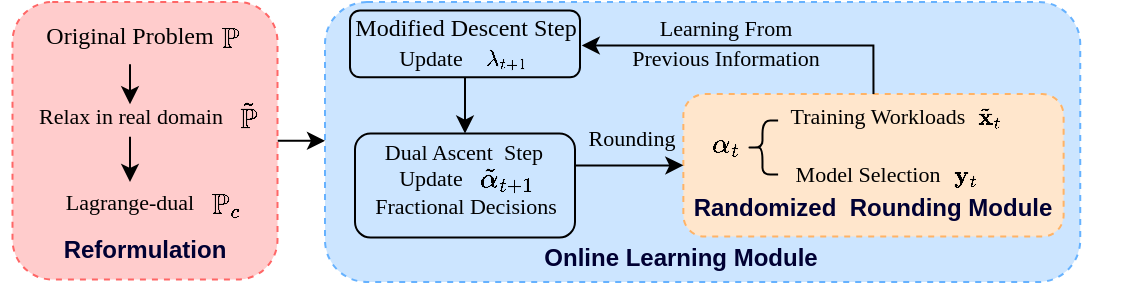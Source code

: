 <mxfile version="21.3.7" type="github">
  <diagram name="第 1 页" id="SSLs9a8aK7hEzwHF-V_V">
    <mxGraphModel dx="744" dy="414" grid="1" gridSize="10" guides="1" tooltips="1" connect="1" arrows="1" fold="1" page="1" pageScale="1" pageWidth="827" pageHeight="1169" math="1" shadow="0">
      <root>
        <mxCell id="0" />
        <mxCell id="1" parent="0" />
        <mxCell id="NSVF5rRADlhFA87VCiKn-22" value="" style="rounded=1;whiteSpace=wrap;html=1;strokeWidth=1;fontFamily=Times New Roman;fillColor=#CCE5FF;dashed=1;strokeColor=#66B2FF;" vertex="1" parent="1">
          <mxGeometry x="305.5" y="160" width="377.62" height="140" as="geometry" />
        </mxCell>
        <mxCell id="NSVF5rRADlhFA87VCiKn-32" value="" style="rounded=1;whiteSpace=wrap;html=1;strokeWidth=1;fontFamily=Times New Roman;fillColor=#FFE6CC;dashed=1;fontColor=#FFE6CC;strokeColor=#FFB366;" vertex="1" parent="1">
          <mxGeometry x="484.68" y="206.06" width="190.13" height="71.25" as="geometry" />
        </mxCell>
        <mxCell id="NSVF5rRADlhFA87VCiKn-35" value="" style="edgeStyle=orthogonalEdgeStyle;rounded=0;orthogonalLoop=1;jettySize=auto;html=1;exitX=1;exitY=0.5;exitDx=0;exitDy=0;" edge="1" parent="1" source="NSVF5rRADlhFA87VCiKn-26" target="NSVF5rRADlhFA87VCiKn-22">
          <mxGeometry relative="1" as="geometry">
            <mxPoint x="281.75" y="219.381" as="sourcePoint" />
            <Array as="points">
              <mxPoint x="300.5" y="230" />
              <mxPoint x="300.5" y="230" />
            </Array>
          </mxGeometry>
        </mxCell>
        <mxCell id="NSVF5rRADlhFA87VCiKn-26" value="" style="rounded=1;whiteSpace=wrap;html=1;strokeWidth=1;fontFamily=Times New Roman;fillColor=#FFCCCC;dashed=1;strokeColor=#FF6666;" vertex="1" parent="1">
          <mxGeometry x="149.25" y="160" width="132.5" height="138.75" as="geometry" />
        </mxCell>
        <mxCell id="sfnMSoEM-NCYtmPpQdEC-3" value="$$\mathbb{P}$$" style="text;html=1;strokeColor=none;fillColor=none;align=center;verticalAlign=middle;whiteSpace=wrap;rounded=0;" parent="1" vertex="1">
          <mxGeometry x="248" y="167.65" width="20" height="20" as="geometry" />
        </mxCell>
        <mxCell id="sfnMSoEM-NCYtmPpQdEC-5" value="$$\tilde{\mathbb{P}}$$" style="text;html=1;strokeColor=none;fillColor=none;align=center;verticalAlign=middle;whiteSpace=wrap;rounded=0;" parent="1" vertex="1">
          <mxGeometry x="256.75" y="207.34" width="20" height="20" as="geometry" />
        </mxCell>
        <mxCell id="NSVF5rRADlhFA87VCiKn-19" style="edgeStyle=orthogonalEdgeStyle;rounded=0;orthogonalLoop=1;jettySize=auto;html=1;entryX=0.5;entryY=0;entryDx=0;entryDy=0;" edge="1" parent="1" source="sfnMSoEM-NCYtmPpQdEC-8" target="NSVF5rRADlhFA87VCiKn-2">
          <mxGeometry relative="1" as="geometry" />
        </mxCell>
        <mxCell id="sfnMSoEM-NCYtmPpQdEC-8" value="&lt;p style=&quot;line-height: 0%;&quot;&gt;&lt;font face=&quot;Times New Roman&quot; style=&quot;font-size: 11px;&quot;&gt;Relax in real domain&lt;/font&gt;&lt;/p&gt;" style="text;html=1;strokeColor=none;fillColor=none;align=center;verticalAlign=middle;whiteSpace=wrap;rounded=0;fontSize=7;" parent="1" vertex="1">
          <mxGeometry x="150.5" y="207.34" width="115" height="20" as="geometry" />
        </mxCell>
        <mxCell id="sfnMSoEM-NCYtmPpQdEC-17" value="$$\mathbb{P}_c$$" style="text;html=1;strokeColor=none;fillColor=none;align=center;verticalAlign=middle;whiteSpace=wrap;rounded=0;" parent="1" vertex="1">
          <mxGeometry x="245.5" y="250.94" width="20" height="20" as="geometry" />
        </mxCell>
        <mxCell id="sfnMSoEM-NCYtmPpQdEC-21" value="$$\tilde{\alpha}_{t+1}$$" style="text;html=1;strokeColor=none;fillColor=none;align=center;verticalAlign=middle;whiteSpace=wrap;rounded=0;" parent="1" vertex="1">
          <mxGeometry x="380.5" y="237.81" width="30" height="20" as="geometry" />
        </mxCell>
        <mxCell id="sfnMSoEM-NCYtmPpQdEC-22" value="&lt;p style=&quot;line-height: 0%;&quot;&gt;&lt;font face=&quot;Times New Roman&quot; style=&quot;font-size: 11px;&quot;&gt;Update&lt;/font&gt;&lt;/p&gt;" style="text;html=1;strokeColor=none;fillColor=none;align=center;verticalAlign=middle;whiteSpace=wrap;rounded=0;fontSize=7;" parent="1" vertex="1">
          <mxGeometry x="335.5" y="232.81" width="45" height="30" as="geometry" />
        </mxCell>
        <mxCell id="sfnMSoEM-NCYtmPpQdEC-39" value="$$\lambda_{t+1}$$" style="text;html=1;strokeColor=none;fillColor=none;align=center;verticalAlign=middle;whiteSpace=wrap;rounded=0;fontSize=11;fontFamily=Times New Roman;" parent="1" vertex="1">
          <mxGeometry x="380.5" y="178.29" width="30" height="20" as="geometry" />
        </mxCell>
        <mxCell id="sfnMSoEM-NCYtmPpQdEC-41" value="Dual Ascent&amp;nbsp; Step" style="text;html=1;strokeColor=none;fillColor=none;align=center;verticalAlign=middle;whiteSpace=wrap;rounded=0;fontSize=11;fontFamily=Times New Roman;" parent="1" vertex="1">
          <mxGeometry x="324.5" y="224.54" width="100" height="20" as="geometry" />
        </mxCell>
        <mxCell id="NSVF5rRADlhFA87VCiKn-15" style="edgeStyle=orthogonalEdgeStyle;rounded=0;orthogonalLoop=1;jettySize=auto;html=1;" edge="1" parent="1" source="Pp01OgDB8cOK3t0NA6hv-5">
          <mxGeometry relative="1" as="geometry">
            <mxPoint x="208" y="211.53" as="targetPoint" />
          </mxGeometry>
        </mxCell>
        <mxCell id="Pp01OgDB8cOK3t0NA6hv-5" value="Original Problem" style="text;html=1;strokeColor=none;fillColor=none;align=center;verticalAlign=middle;whiteSpace=wrap;rounded=0;fontFamily=Times New Roman;" parent="1" vertex="1">
          <mxGeometry x="143" y="162.97" width="130" height="28.12" as="geometry" />
        </mxCell>
        <mxCell id="Pp01OgDB8cOK3t0NA6hv-11" value="Model Selection" style="text;html=1;strokeColor=none;fillColor=none;align=center;verticalAlign=middle;whiteSpace=wrap;rounded=0;fontSize=11;fontFamily=Times New Roman;" parent="1" vertex="1">
          <mxGeometry x="522.05" y="235.92" width="110" height="20" as="geometry" />
        </mxCell>
        <mxCell id="NSVF5rRADlhFA87VCiKn-45" style="edgeStyle=orthogonalEdgeStyle;rounded=0;orthogonalLoop=1;jettySize=auto;html=1;entryX=0.917;entryY=0.938;entryDx=0;entryDy=0;entryPerimeter=0;exitX=0.5;exitY=0;exitDx=0;exitDy=0;" edge="1" parent="1" source="NSVF5rRADlhFA87VCiKn-32" target="Pp01OgDB8cOK3t0NA6hv-48">
          <mxGeometry relative="1" as="geometry">
            <mxPoint x="582.5" y="207.81" as="sourcePoint" />
            <Array as="points">
              <mxPoint x="579.5" y="181.81" />
            </Array>
          </mxGeometry>
        </mxCell>
        <mxCell id="Pp01OgDB8cOK3t0NA6hv-12" value="Training Workloads" style="text;html=1;strokeColor=none;fillColor=none;align=center;verticalAlign=middle;whiteSpace=wrap;rounded=0;fontSize=11;fontFamily=Times New Roman;" parent="1" vertex="1">
          <mxGeometry x="532.05" y="209.67" width="100" height="15" as="geometry" />
        </mxCell>
        <mxCell id="Pp01OgDB8cOK3t0NA6hv-15" value="$$\tilde{\mathbf{x}}_{t}$$" style="text;html=1;strokeColor=none;fillColor=none;align=center;verticalAlign=middle;whiteSpace=wrap;rounded=0;fontFamily=Times New Roman;" parent="1" vertex="1">
          <mxGeometry x="628.18" y="209.04" width="20" height="16.25" as="geometry" />
        </mxCell>
        <mxCell id="Pp01OgDB8cOK3t0NA6hv-17" value="$$\mathbf{y}_{t}$$" style="text;html=1;strokeColor=none;fillColor=none;align=center;verticalAlign=middle;whiteSpace=wrap;rounded=0;fontFamily=Times New Roman;" parent="1" vertex="1">
          <mxGeometry x="613.18" y="237.17" width="25" height="17.5" as="geometry" />
        </mxCell>
        <mxCell id="Pp01OgDB8cOK3t0NA6hv-18" style="edgeStyle=orthogonalEdgeStyle;rounded=0;orthogonalLoop=1;jettySize=auto;html=1;exitX=0.5;exitY=1;exitDx=0;exitDy=0;fontFamily=Times New Roman;" parent="1" source="Pp01OgDB8cOK3t0NA6hv-17" target="Pp01OgDB8cOK3t0NA6hv-17" edge="1">
          <mxGeometry relative="1" as="geometry" />
        </mxCell>
        <mxCell id="Pp01OgDB8cOK3t0NA6hv-25" value="$${\alpha}_{t}$$" style="text;html=1;strokeColor=none;fillColor=none;align=center;verticalAlign=middle;whiteSpace=wrap;rounded=0;" parent="1" vertex="1">
          <mxGeometry x="494.68" y="222.63" width="21.75" height="17.5" as="geometry" />
        </mxCell>
        <mxCell id="Pp01OgDB8cOK3t0NA6hv-48" value="&lt;p style=&quot;line-height: 0%;&quot;&gt;&lt;font style=&quot;font-size: 12px;&quot; face=&quot;Times New Roman&quot;&gt;Modified Descent Step&lt;/font&gt;&lt;br&gt;&lt;/p&gt;" style="text;html=1;strokeColor=none;fillColor=none;align=center;verticalAlign=middle;whiteSpace=wrap;rounded=0;fontSize=7;" parent="1" vertex="1">
          <mxGeometry x="305.5" y="162.97" width="140" height="20" as="geometry" />
        </mxCell>
        <mxCell id="dqOILAj7h7sax7pHXJvT-29" value="&lt;b&gt;&lt;font&gt;Online Learning Module&lt;/font&gt;&lt;/b&gt;" style="text;html=1;strokeColor=none;fillColor=none;align=center;verticalAlign=middle;whiteSpace=wrap;rounded=0;fontColor=#000033;" parent="1" vertex="1">
          <mxGeometry x="410.5" y="273.08" width="145" height="30" as="geometry" />
        </mxCell>
        <mxCell id="NSVF5rRADlhFA87VCiKn-2" value="&lt;p style=&quot;line-height: 0%;&quot;&gt;&lt;font face=&quot;Times New Roman&quot; style=&quot;font-size: 11px;&quot;&gt;Lagrange-dual&lt;/font&gt;&lt;/p&gt;" style="text;html=1;strokeColor=none;fillColor=none;align=center;verticalAlign=middle;whiteSpace=wrap;rounded=0;fontSize=7;" vertex="1" parent="1">
          <mxGeometry x="143" y="250.0" width="130" height="20" as="geometry" />
        </mxCell>
        <mxCell id="NSVF5rRADlhFA87VCiKn-9" value="&lt;p style=&quot;line-height: 0%;&quot;&gt;&lt;font face=&quot;Times New Roman&quot; style=&quot;font-size: 11px;&quot;&gt;Update&lt;/font&gt;&lt;/p&gt;" style="text;html=1;strokeColor=none;fillColor=none;align=center;verticalAlign=middle;whiteSpace=wrap;rounded=0;fontSize=7;" vertex="1" parent="1">
          <mxGeometry x="335.5" y="173.29" width="45" height="30" as="geometry" />
        </mxCell>
        <mxCell id="NSVF5rRADlhFA87VCiKn-33" style="edgeStyle=orthogonalEdgeStyle;rounded=0;orthogonalLoop=1;jettySize=auto;html=1;entryX=0;entryY=0.5;entryDx=0;entryDy=0;" edge="1" parent="1" source="NSVF5rRADlhFA87VCiKn-20" target="NSVF5rRADlhFA87VCiKn-32">
          <mxGeometry relative="1" as="geometry">
            <mxPoint x="458" y="225.94" as="targetPoint" />
            <Array as="points">
              <mxPoint x="460.5" y="241.81" />
              <mxPoint x="460.5" y="241.81" />
            </Array>
          </mxGeometry>
        </mxCell>
        <mxCell id="NSVF5rRADlhFA87VCiKn-20" value="" style="rounded=1;whiteSpace=wrap;html=1;strokeWidth=1;fontFamily=Times New Roman;fillColor=none;" vertex="1" parent="1">
          <mxGeometry x="320.5" y="225.79" width="110" height="52.02" as="geometry" />
        </mxCell>
        <mxCell id="NSVF5rRADlhFA87VCiKn-37" value="" style="edgeStyle=orthogonalEdgeStyle;rounded=0;orthogonalLoop=1;jettySize=auto;html=1;" edge="1" parent="1" source="NSVF5rRADlhFA87VCiKn-21" target="NSVF5rRADlhFA87VCiKn-20">
          <mxGeometry relative="1" as="geometry" />
        </mxCell>
        <mxCell id="NSVF5rRADlhFA87VCiKn-21" value="" style="rounded=1;whiteSpace=wrap;html=1;strokeWidth=1;fontFamily=Times New Roman;fillColor=none;" vertex="1" parent="1">
          <mxGeometry x="318" y="164.22" width="115" height="33.44" as="geometry" />
        </mxCell>
        <mxCell id="NSVF5rRADlhFA87VCiKn-24" value="&lt;b&gt;Reformulation&lt;/b&gt;" style="text;html=1;strokeColor=none;fillColor=none;align=center;verticalAlign=middle;whiteSpace=wrap;rounded=0;fontColor=#000033;" vertex="1" parent="1">
          <mxGeometry x="143" y="269.37" width="145" height="30" as="geometry" />
        </mxCell>
        <mxCell id="NSVF5rRADlhFA87VCiKn-28" value="" style="shape=curlyBracket;whiteSpace=wrap;html=1;rounded=1;labelPosition=left;verticalLabelPosition=middle;align=right;verticalAlign=middle;size=0.5;" vertex="1" parent="1">
          <mxGeometry x="516.43" y="219.19" width="15.62" height="27.03" as="geometry" />
        </mxCell>
        <mxCell id="NSVF5rRADlhFA87VCiKn-34" value="&lt;b&gt;&lt;font&gt;Randomized&amp;nbsp;&amp;nbsp;&lt;/font&gt;&lt;/b&gt;&lt;font&gt;&lt;b&gt;Rounding Module&lt;/b&gt;&lt;/font&gt;" style="text;html=1;strokeColor=none;fillColor=none;align=center;verticalAlign=middle;whiteSpace=wrap;rounded=0;fontColor=#000033;" vertex="1" parent="1">
          <mxGeometry x="476.37" y="247.81" width="206.75" height="30" as="geometry" />
        </mxCell>
        <mxCell id="NSVF5rRADlhFA87VCiKn-40" value="Previous Information" style="text;html=1;strokeColor=none;fillColor=none;align=center;verticalAlign=middle;whiteSpace=wrap;rounded=0;fontSize=11;fontFamily=Times New Roman;" vertex="1" parent="1">
          <mxGeometry x="442.55" y="180.47" width="126" height="15" as="geometry" />
        </mxCell>
        <mxCell id="NSVF5rRADlhFA87VCiKn-42" value="Rounding" style="text;html=1;strokeColor=none;fillColor=none;align=center;verticalAlign=middle;whiteSpace=wrap;rounded=0;fontSize=11;fontFamily=Times New Roman;" vertex="1" parent="1">
          <mxGeometry x="396.05" y="220.92" width="126" height="15" as="geometry" />
        </mxCell>
        <mxCell id="NSVF5rRADlhFA87VCiKn-43" value="Fractional Decisions" style="text;html=1;strokeColor=none;fillColor=none;align=center;verticalAlign=middle;whiteSpace=wrap;rounded=0;fontSize=11;fontFamily=Times New Roman;" vertex="1" parent="1">
          <mxGeometry x="312.5" y="254.81" width="126" height="15" as="geometry" />
        </mxCell>
        <mxCell id="NSVF5rRADlhFA87VCiKn-46" value="Learning From" style="text;html=1;strokeColor=none;fillColor=none;align=center;verticalAlign=middle;whiteSpace=wrap;rounded=0;fontSize=11;fontFamily=Times New Roman;" vertex="1" parent="1">
          <mxGeometry x="442.55" y="165.47" width="126" height="15" as="geometry" />
        </mxCell>
      </root>
    </mxGraphModel>
  </diagram>
</mxfile>
